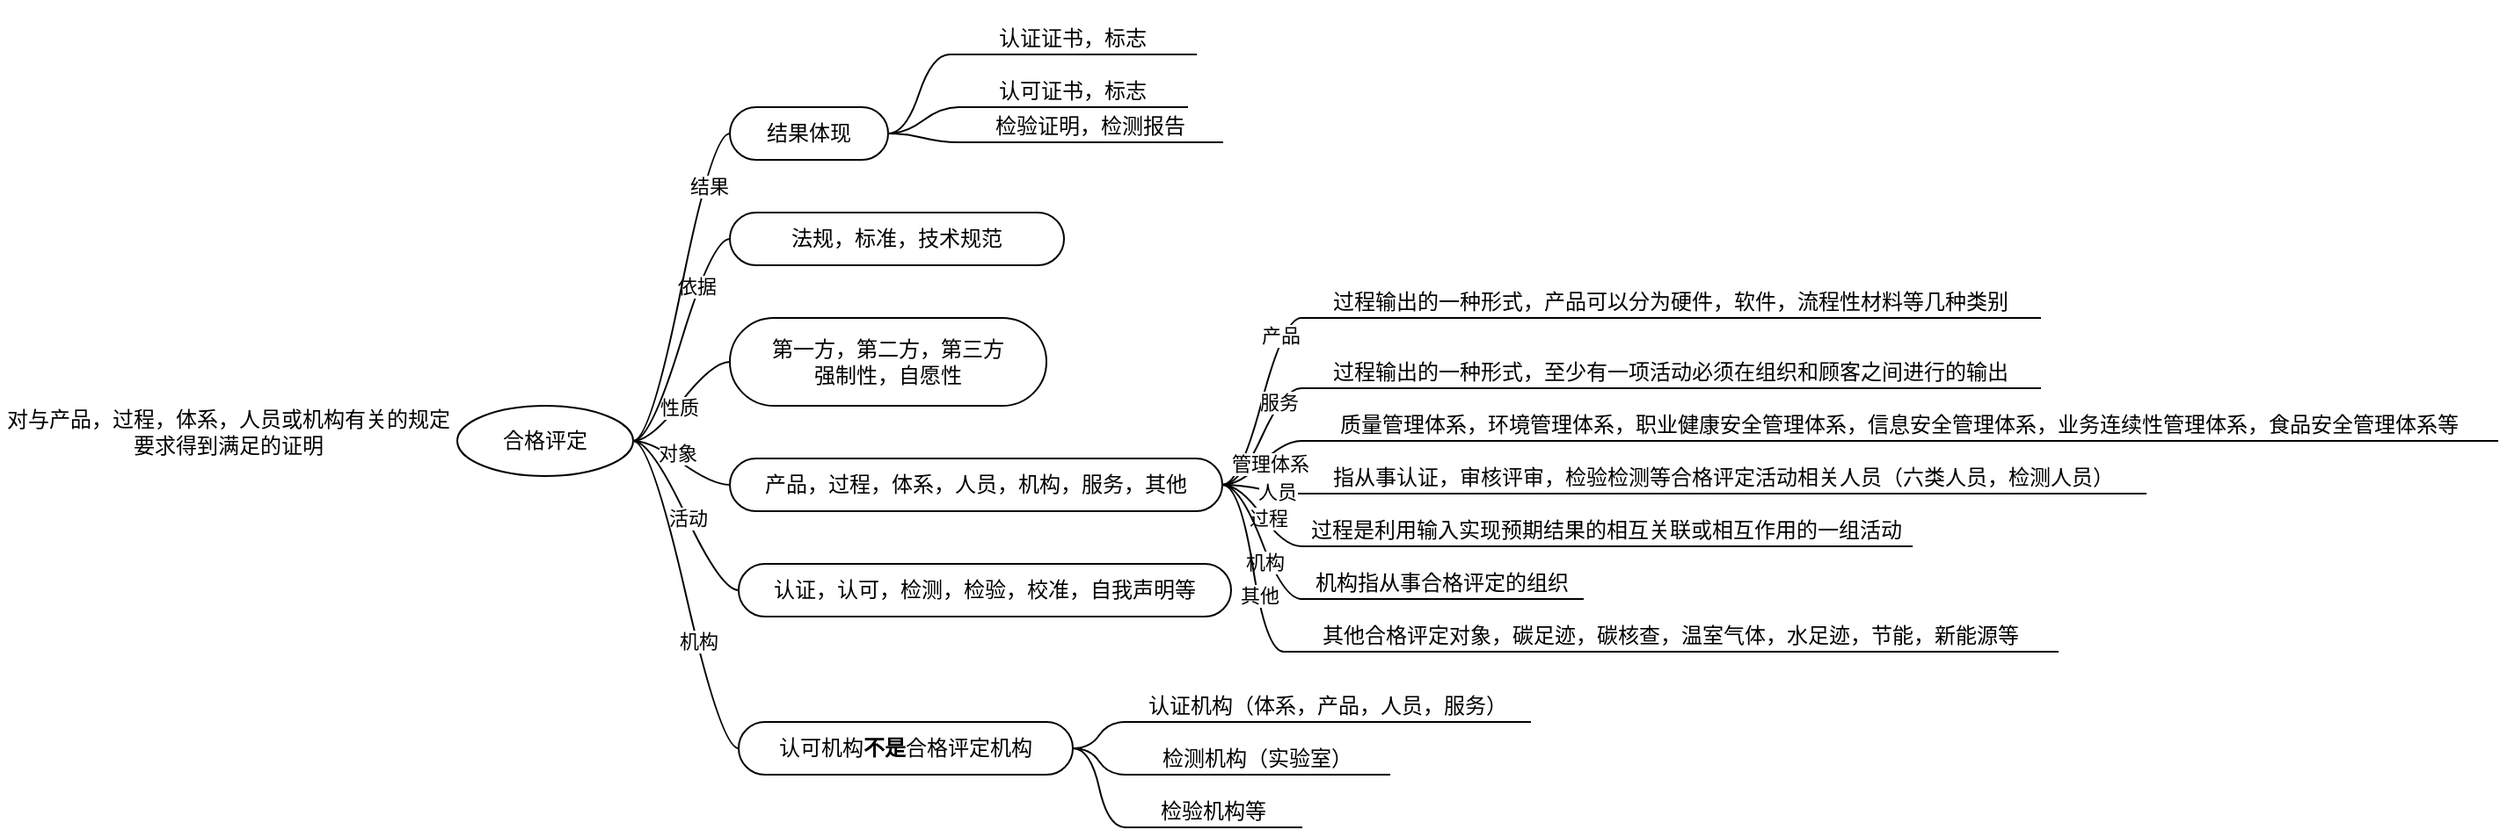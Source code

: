 <mxfile version="21.1.7" type="github">
  <diagram name="Page-1" id="uQ1ixLjwGyGthpmSJSai">
    <mxGraphModel dx="1124" dy="773" grid="1" gridSize="10" guides="1" tooltips="1" connect="1" arrows="1" fold="1" page="1" pageScale="1" pageWidth="850" pageHeight="1100" math="0" shadow="0">
      <root>
        <mxCell id="0" />
        <mxCell id="1" parent="0" />
        <mxCell id="vAcdb8zV9JxCYVANtPO0-1" value="合格评定" style="ellipse;whiteSpace=wrap;html=1;align=center;newEdgeStyle={&quot;edgeStyle&quot;:&quot;entityRelationEdgeStyle&quot;,&quot;startArrow&quot;:&quot;none&quot;,&quot;endArrow&quot;:&quot;none&quot;,&quot;segment&quot;:10,&quot;curved&quot;:1,&quot;sourcePerimeterSpacing&quot;:0,&quot;targetPerimeterSpacing&quot;:0};treeFolding=1;treeMoving=1;" vertex="1" parent="1">
          <mxGeometry x="270" y="310" width="100" height="40" as="geometry" />
        </mxCell>
        <mxCell id="vAcdb8zV9JxCYVANtPO0-2" value="对与产品，过程，体系，人员或机构有关的规定要求得到满足的证明" style="text;html=1;strokeColor=none;fillColor=none;align=center;verticalAlign=middle;whiteSpace=wrap;rounded=0;" vertex="1" parent="1">
          <mxGeometry x="10" y="310" width="260" height="30" as="geometry" />
        </mxCell>
        <mxCell id="vAcdb8zV9JxCYVANtPO0-3" value="第一方，第二方，第三方&lt;br&gt;强制性，自愿性" style="whiteSpace=wrap;html=1;rounded=1;arcSize=50;align=center;verticalAlign=middle;strokeWidth=1;autosize=1;spacing=4;treeFolding=1;treeMoving=1;newEdgeStyle={&quot;edgeStyle&quot;:&quot;entityRelationEdgeStyle&quot;,&quot;startArrow&quot;:&quot;none&quot;,&quot;endArrow&quot;:&quot;none&quot;,&quot;segment&quot;:10,&quot;curved&quot;:1,&quot;sourcePerimeterSpacing&quot;:0,&quot;targetPerimeterSpacing&quot;:0};" vertex="1" parent="1">
          <mxGeometry x="425" y="260" width="180" height="50" as="geometry" />
        </mxCell>
        <mxCell id="vAcdb8zV9JxCYVANtPO0-4" value="" style="edgeStyle=entityRelationEdgeStyle;startArrow=none;endArrow=none;segment=10;curved=1;sourcePerimeterSpacing=0;targetPerimeterSpacing=0;rounded=0;exitX=1;exitY=0.5;exitDx=0;exitDy=0;" edge="1" target="vAcdb8zV9JxCYVANtPO0-3" parent="1" source="vAcdb8zV9JxCYVANtPO0-1">
          <mxGeometry relative="1" as="geometry">
            <mxPoint x="440" y="310" as="sourcePoint" />
          </mxGeometry>
        </mxCell>
        <mxCell id="vAcdb8zV9JxCYVANtPO0-5" value="性质" style="edgeLabel;html=1;align=center;verticalAlign=middle;resizable=0;points=[];" vertex="1" connectable="0" parent="vAcdb8zV9JxCYVANtPO0-4">
          <mxGeometry x="-0.108" relative="1" as="geometry">
            <mxPoint x="1" as="offset" />
          </mxGeometry>
        </mxCell>
        <mxCell id="vAcdb8zV9JxCYVANtPO0-6" value="产品，过程，体系，人员，机构，服务，其他" style="whiteSpace=wrap;html=1;rounded=1;arcSize=50;align=center;verticalAlign=middle;strokeWidth=1;autosize=1;spacing=4;treeFolding=1;treeMoving=1;newEdgeStyle={&quot;edgeStyle&quot;:&quot;entityRelationEdgeStyle&quot;,&quot;startArrow&quot;:&quot;none&quot;,&quot;endArrow&quot;:&quot;none&quot;,&quot;segment&quot;:10,&quot;curved&quot;:1,&quot;sourcePerimeterSpacing&quot;:0,&quot;targetPerimeterSpacing&quot;:0};" vertex="1" parent="1">
          <mxGeometry x="425" y="340" width="280" height="30" as="geometry" />
        </mxCell>
        <mxCell id="vAcdb8zV9JxCYVANtPO0-7" value="" style="edgeStyle=entityRelationEdgeStyle;startArrow=none;endArrow=none;segment=10;curved=1;sourcePerimeterSpacing=0;targetPerimeterSpacing=0;rounded=0;exitX=1;exitY=0.5;exitDx=0;exitDy=0;" edge="1" target="vAcdb8zV9JxCYVANtPO0-6" parent="1" source="vAcdb8zV9JxCYVANtPO0-1">
          <mxGeometry relative="1" as="geometry">
            <mxPoint x="430" y="392" as="sourcePoint" />
          </mxGeometry>
        </mxCell>
        <mxCell id="vAcdb8zV9JxCYVANtPO0-8" value="对象" style="edgeLabel;html=1;align=center;verticalAlign=middle;resizable=0;points=[];" vertex="1" connectable="0" parent="vAcdb8zV9JxCYVANtPO0-7">
          <mxGeometry x="-0.187" y="3" relative="1" as="geometry">
            <mxPoint as="offset" />
          </mxGeometry>
        </mxCell>
        <mxCell id="vAcdb8zV9JxCYVANtPO0-9" value="过程输出的一种形式，产品可以分为硬件，软件，流程性材料等几种类别" style="whiteSpace=wrap;html=1;shape=partialRectangle;top=0;left=0;bottom=1;right=0;points=[[0,1],[1,1]];fillColor=none;align=center;verticalAlign=bottom;routingCenterY=0.5;snapToPoint=1;recursiveResize=0;autosize=1;treeFolding=1;treeMoving=1;newEdgeStyle={&quot;edgeStyle&quot;:&quot;entityRelationEdgeStyle&quot;,&quot;startArrow&quot;:&quot;none&quot;,&quot;endArrow&quot;:&quot;none&quot;,&quot;segment&quot;:10,&quot;curved&quot;:1,&quot;sourcePerimeterSpacing&quot;:0,&quot;targetPerimeterSpacing&quot;:0};" vertex="1" parent="1">
          <mxGeometry x="750" y="230" width="420" height="30" as="geometry" />
        </mxCell>
        <mxCell id="vAcdb8zV9JxCYVANtPO0-10" value="" style="edgeStyle=entityRelationEdgeStyle;startArrow=none;endArrow=none;segment=10;curved=1;sourcePerimeterSpacing=0;targetPerimeterSpacing=0;rounded=0;exitX=1;exitY=0.5;exitDx=0;exitDy=0;" edge="1" target="vAcdb8zV9JxCYVANtPO0-9" parent="1" source="vAcdb8zV9JxCYVANtPO0-6">
          <mxGeometry relative="1" as="geometry">
            <mxPoint x="730" y="320" as="sourcePoint" />
          </mxGeometry>
        </mxCell>
        <mxCell id="vAcdb8zV9JxCYVANtPO0-11" value="产品" style="edgeLabel;html=1;align=center;verticalAlign=middle;resizable=0;points=[];" vertex="1" connectable="0" parent="vAcdb8zV9JxCYVANtPO0-10">
          <mxGeometry x="0.073" y="2" relative="1" as="geometry">
            <mxPoint x="11" y="-33" as="offset" />
          </mxGeometry>
        </mxCell>
        <mxCell id="vAcdb8zV9JxCYVANtPO0-12" value="过程输出的一种形式，至少有一项活动必须在组织和顾客之间进行的输出" style="whiteSpace=wrap;html=1;shape=partialRectangle;top=0;left=0;bottom=1;right=0;points=[[0,1],[1,1]];fillColor=none;align=center;verticalAlign=bottom;routingCenterY=0.5;snapToPoint=1;recursiveResize=0;autosize=1;treeFolding=1;treeMoving=1;newEdgeStyle={&quot;edgeStyle&quot;:&quot;entityRelationEdgeStyle&quot;,&quot;startArrow&quot;:&quot;none&quot;,&quot;endArrow&quot;:&quot;none&quot;,&quot;segment&quot;:10,&quot;curved&quot;:1,&quot;sourcePerimeterSpacing&quot;:0,&quot;targetPerimeterSpacing&quot;:0};" vertex="1" parent="1">
          <mxGeometry x="750" y="270" width="420" height="30" as="geometry" />
        </mxCell>
        <mxCell id="vAcdb8zV9JxCYVANtPO0-13" value="" style="edgeStyle=entityRelationEdgeStyle;startArrow=none;endArrow=none;segment=10;curved=1;sourcePerimeterSpacing=0;targetPerimeterSpacing=0;rounded=0;exitX=1;exitY=0.5;exitDx=0;exitDy=0;" edge="1" target="vAcdb8zV9JxCYVANtPO0-12" parent="1" source="vAcdb8zV9JxCYVANtPO0-6">
          <mxGeometry relative="1" as="geometry">
            <mxPoint x="620" y="355" as="sourcePoint" />
          </mxGeometry>
        </mxCell>
        <mxCell id="vAcdb8zV9JxCYVANtPO0-14" value="服务" style="edgeLabel;html=1;align=center;verticalAlign=middle;resizable=0;points=[];" vertex="1" connectable="0" parent="vAcdb8zV9JxCYVANtPO0-13">
          <mxGeometry x="-0.114" relative="1" as="geometry">
            <mxPoint x="11" y="-24" as="offset" />
          </mxGeometry>
        </mxCell>
        <mxCell id="vAcdb8zV9JxCYVANtPO0-15" value="质量管理体系，环境管理体系，职业健康安全管理体系，信息安全管理体系，业务连续性管理体系，食品安全管理体系等" style="whiteSpace=wrap;html=1;shape=partialRectangle;top=0;left=0;bottom=1;right=0;points=[[0,1],[1,1]];fillColor=none;align=center;verticalAlign=bottom;routingCenterY=0.5;snapToPoint=1;recursiveResize=0;autosize=1;treeFolding=1;treeMoving=1;newEdgeStyle={&quot;edgeStyle&quot;:&quot;entityRelationEdgeStyle&quot;,&quot;startArrow&quot;:&quot;none&quot;,&quot;endArrow&quot;:&quot;none&quot;,&quot;segment&quot;:10,&quot;curved&quot;:1,&quot;sourcePerimeterSpacing&quot;:0,&quot;targetPerimeterSpacing&quot;:0};" vertex="1" parent="1">
          <mxGeometry x="750" y="310" width="680" height="20" as="geometry" />
        </mxCell>
        <mxCell id="vAcdb8zV9JxCYVANtPO0-16" value="" style="edgeStyle=entityRelationEdgeStyle;startArrow=none;endArrow=none;segment=10;curved=1;sourcePerimeterSpacing=0;targetPerimeterSpacing=0;rounded=0;exitX=1;exitY=0.5;exitDx=0;exitDy=0;" edge="1" target="vAcdb8zV9JxCYVANtPO0-15" parent="1" source="vAcdb8zV9JxCYVANtPO0-6">
          <mxGeometry relative="1" as="geometry">
            <mxPoint x="710" y="350" as="sourcePoint" />
          </mxGeometry>
        </mxCell>
        <mxCell id="vAcdb8zV9JxCYVANtPO0-17" value="管理体系" style="edgeLabel;html=1;align=center;verticalAlign=middle;resizable=0;points=[];" vertex="1" connectable="0" parent="vAcdb8zV9JxCYVANtPO0-16">
          <mxGeometry x="0.081" y="-3" relative="1" as="geometry">
            <mxPoint as="offset" />
          </mxGeometry>
        </mxCell>
        <mxCell id="vAcdb8zV9JxCYVANtPO0-18" value="指从事认证，审核评审，检验检测等合格评定活动相关人员（六类人员，检测人员）" style="whiteSpace=wrap;html=1;shape=partialRectangle;top=0;left=0;bottom=1;right=0;points=[[0,1],[1,1]];fillColor=none;align=center;verticalAlign=bottom;routingCenterY=0.5;snapToPoint=1;recursiveResize=0;autosize=1;treeFolding=1;treeMoving=1;newEdgeStyle={&quot;edgeStyle&quot;:&quot;entityRelationEdgeStyle&quot;,&quot;startArrow&quot;:&quot;none&quot;,&quot;endArrow&quot;:&quot;none&quot;,&quot;segment&quot;:10,&quot;curved&quot;:1,&quot;sourcePerimeterSpacing&quot;:0,&quot;targetPerimeterSpacing&quot;:0};" vertex="1" parent="1">
          <mxGeometry x="750" y="330" width="480" height="30" as="geometry" />
        </mxCell>
        <mxCell id="vAcdb8zV9JxCYVANtPO0-19" value="" style="edgeStyle=entityRelationEdgeStyle;startArrow=none;endArrow=none;segment=10;curved=1;sourcePerimeterSpacing=0;targetPerimeterSpacing=0;rounded=0;" edge="1" target="vAcdb8zV9JxCYVANtPO0-18" parent="1" source="vAcdb8zV9JxCYVANtPO0-6">
          <mxGeometry relative="1" as="geometry">
            <mxPoint x="710" y="380" as="sourcePoint" />
          </mxGeometry>
        </mxCell>
        <mxCell id="vAcdb8zV9JxCYVANtPO0-20" value="人员" style="edgeLabel;html=1;align=center;verticalAlign=middle;resizable=0;points=[];" vertex="1" connectable="0" parent="vAcdb8zV9JxCYVANtPO0-19">
          <mxGeometry x="0.354" relative="1" as="geometry">
            <mxPoint as="offset" />
          </mxGeometry>
        </mxCell>
        <mxCell id="vAcdb8zV9JxCYVANtPO0-21" value="过程是利用输入实现预期结果的相互关联或相互作用的一组活动" style="whiteSpace=wrap;html=1;shape=partialRectangle;top=0;left=0;bottom=1;right=0;points=[[0,1],[1,1]];fillColor=none;align=center;verticalAlign=bottom;routingCenterY=0.5;snapToPoint=1;recursiveResize=0;autosize=1;treeFolding=1;treeMoving=1;newEdgeStyle={&quot;edgeStyle&quot;:&quot;entityRelationEdgeStyle&quot;,&quot;startArrow&quot;:&quot;none&quot;,&quot;endArrow&quot;:&quot;none&quot;,&quot;segment&quot;:10,&quot;curved&quot;:1,&quot;sourcePerimeterSpacing&quot;:0,&quot;targetPerimeterSpacing&quot;:0};" vertex="1" parent="1">
          <mxGeometry x="750" y="360" width="347" height="30" as="geometry" />
        </mxCell>
        <mxCell id="vAcdb8zV9JxCYVANtPO0-22" value="" style="edgeStyle=entityRelationEdgeStyle;startArrow=none;endArrow=none;segment=10;curved=1;sourcePerimeterSpacing=0;targetPerimeterSpacing=0;rounded=0;exitX=1;exitY=0.5;exitDx=0;exitDy=0;" edge="1" target="vAcdb8zV9JxCYVANtPO0-21" parent="1" source="vAcdb8zV9JxCYVANtPO0-6">
          <mxGeometry relative="1" as="geometry">
            <mxPoint x="710" y="360" as="sourcePoint" />
          </mxGeometry>
        </mxCell>
        <mxCell id="vAcdb8zV9JxCYVANtPO0-23" value="过程" style="edgeLabel;html=1;align=center;verticalAlign=middle;resizable=0;points=[];" vertex="1" connectable="0" parent="vAcdb8zV9JxCYVANtPO0-22">
          <mxGeometry x="0.092" y="2" relative="1" as="geometry">
            <mxPoint as="offset" />
          </mxGeometry>
        </mxCell>
        <mxCell id="vAcdb8zV9JxCYVANtPO0-24" value="机构指从事合格评定的组织" style="whiteSpace=wrap;html=1;shape=partialRectangle;top=0;left=0;bottom=1;right=0;points=[[0,1],[1,1]];fillColor=none;align=center;verticalAlign=bottom;routingCenterY=0.5;snapToPoint=1;recursiveResize=0;autosize=1;treeFolding=1;treeMoving=1;newEdgeStyle={&quot;edgeStyle&quot;:&quot;entityRelationEdgeStyle&quot;,&quot;startArrow&quot;:&quot;none&quot;,&quot;endArrow&quot;:&quot;none&quot;,&quot;segment&quot;:10,&quot;curved&quot;:1,&quot;sourcePerimeterSpacing&quot;:0,&quot;targetPerimeterSpacing&quot;:0};" vertex="1" parent="1">
          <mxGeometry x="750" y="390" width="160" height="30" as="geometry" />
        </mxCell>
        <mxCell id="vAcdb8zV9JxCYVANtPO0-25" value="" style="edgeStyle=entityRelationEdgeStyle;startArrow=none;endArrow=none;segment=10;curved=1;sourcePerimeterSpacing=0;targetPerimeterSpacing=0;rounded=0;exitX=1;exitY=0.5;exitDx=0;exitDy=0;" edge="1" target="vAcdb8zV9JxCYVANtPO0-24" parent="1" source="vAcdb8zV9JxCYVANtPO0-6">
          <mxGeometry relative="1" as="geometry">
            <mxPoint x="720" y="450" as="sourcePoint" />
          </mxGeometry>
        </mxCell>
        <mxCell id="vAcdb8zV9JxCYVANtPO0-26" value="机构" style="edgeLabel;html=1;align=center;verticalAlign=middle;resizable=0;points=[];" vertex="1" connectable="0" parent="vAcdb8zV9JxCYVANtPO0-25">
          <mxGeometry x="0.236" y="-3" relative="1" as="geometry">
            <mxPoint as="offset" />
          </mxGeometry>
        </mxCell>
        <mxCell id="vAcdb8zV9JxCYVANtPO0-27" value="其他合格评定对象，碳足迹，碳核查，温室气体，水足迹，节能，新能源等" style="whiteSpace=wrap;html=1;shape=partialRectangle;top=0;left=0;bottom=1;right=0;points=[[0,1],[1,1]];fillColor=none;align=center;verticalAlign=bottom;routingCenterY=0.5;snapToPoint=1;recursiveResize=0;autosize=1;treeFolding=1;treeMoving=1;newEdgeStyle={&quot;edgeStyle&quot;:&quot;entityRelationEdgeStyle&quot;,&quot;startArrow&quot;:&quot;none&quot;,&quot;endArrow&quot;:&quot;none&quot;,&quot;segment&quot;:10,&quot;curved&quot;:1,&quot;sourcePerimeterSpacing&quot;:0,&quot;targetPerimeterSpacing&quot;:0};" vertex="1" parent="1">
          <mxGeometry x="740" y="420" width="440" height="30" as="geometry" />
        </mxCell>
        <mxCell id="vAcdb8zV9JxCYVANtPO0-28" value="" style="edgeStyle=entityRelationEdgeStyle;startArrow=none;endArrow=none;segment=10;curved=1;sourcePerimeterSpacing=0;targetPerimeterSpacing=0;rounded=0;exitX=1;exitY=0.5;exitDx=0;exitDy=0;" edge="1" target="vAcdb8zV9JxCYVANtPO0-27" parent="1" source="vAcdb8zV9JxCYVANtPO0-6">
          <mxGeometry relative="1" as="geometry">
            <mxPoint x="710" y="480" as="sourcePoint" />
          </mxGeometry>
        </mxCell>
        <mxCell id="vAcdb8zV9JxCYVANtPO0-29" value="其他" style="edgeLabel;html=1;align=center;verticalAlign=middle;resizable=0;points=[];" vertex="1" connectable="0" parent="vAcdb8zV9JxCYVANtPO0-28">
          <mxGeometry x="0.267" y="1" relative="1" as="geometry">
            <mxPoint as="offset" />
          </mxGeometry>
        </mxCell>
        <mxCell id="vAcdb8zV9JxCYVANtPO0-30" value="认证，认可，检测，检验，校准，自我声明等" style="whiteSpace=wrap;html=1;rounded=1;arcSize=50;align=center;verticalAlign=middle;strokeWidth=1;autosize=1;spacing=4;treeFolding=1;treeMoving=1;newEdgeStyle={&quot;edgeStyle&quot;:&quot;entityRelationEdgeStyle&quot;,&quot;startArrow&quot;:&quot;none&quot;,&quot;endArrow&quot;:&quot;none&quot;,&quot;segment&quot;:10,&quot;curved&quot;:1,&quot;sourcePerimeterSpacing&quot;:0,&quot;targetPerimeterSpacing&quot;:0};" vertex="1" parent="1">
          <mxGeometry x="430" y="400" width="280" height="30" as="geometry" />
        </mxCell>
        <mxCell id="vAcdb8zV9JxCYVANtPO0-31" value="" style="edgeStyle=entityRelationEdgeStyle;startArrow=none;endArrow=none;segment=10;curved=1;sourcePerimeterSpacing=0;targetPerimeterSpacing=0;rounded=0;exitX=1;exitY=0.5;exitDx=0;exitDy=0;" edge="1" target="vAcdb8zV9JxCYVANtPO0-30" parent="1" source="vAcdb8zV9JxCYVANtPO0-1">
          <mxGeometry relative="1" as="geometry">
            <mxPoint x="410" y="450" as="sourcePoint" />
          </mxGeometry>
        </mxCell>
        <mxCell id="vAcdb8zV9JxCYVANtPO0-32" value="活动" style="edgeLabel;html=1;align=center;verticalAlign=middle;resizable=0;points=[];" vertex="1" connectable="0" parent="vAcdb8zV9JxCYVANtPO0-31">
          <mxGeometry x="0.029" relative="1" as="geometry">
            <mxPoint as="offset" />
          </mxGeometry>
        </mxCell>
        <mxCell id="vAcdb8zV9JxCYVANtPO0-33" value="认可机构&lt;b&gt;不是&lt;/b&gt;合格评定机构" style="whiteSpace=wrap;html=1;rounded=1;arcSize=50;align=center;verticalAlign=middle;strokeWidth=1;autosize=1;spacing=4;treeFolding=1;treeMoving=1;newEdgeStyle={&quot;edgeStyle&quot;:&quot;entityRelationEdgeStyle&quot;,&quot;startArrow&quot;:&quot;none&quot;,&quot;endArrow&quot;:&quot;none&quot;,&quot;segment&quot;:10,&quot;curved&quot;:1,&quot;sourcePerimeterSpacing&quot;:0,&quot;targetPerimeterSpacing&quot;:0};" vertex="1" parent="1">
          <mxGeometry x="430" y="490" width="190" height="30" as="geometry" />
        </mxCell>
        <mxCell id="vAcdb8zV9JxCYVANtPO0-34" value="" style="edgeStyle=entityRelationEdgeStyle;startArrow=none;endArrow=none;segment=10;curved=1;sourcePerimeterSpacing=0;targetPerimeterSpacing=0;rounded=0;exitX=1;exitY=0.5;exitDx=0;exitDy=0;" edge="1" target="vAcdb8zV9JxCYVANtPO0-33" parent="1" source="vAcdb8zV9JxCYVANtPO0-1">
          <mxGeometry relative="1" as="geometry">
            <mxPoint x="400" y="492" as="sourcePoint" />
          </mxGeometry>
        </mxCell>
        <mxCell id="vAcdb8zV9JxCYVANtPO0-35" value="机构" style="edgeLabel;html=1;align=center;verticalAlign=middle;resizable=0;points=[];" vertex="1" connectable="0" parent="vAcdb8zV9JxCYVANtPO0-34">
          <mxGeometry x="0.275" y="1" relative="1" as="geometry">
            <mxPoint as="offset" />
          </mxGeometry>
        </mxCell>
        <mxCell id="vAcdb8zV9JxCYVANtPO0-36" value="认证机构（体系，产品，人员，服务）" style="whiteSpace=wrap;html=1;shape=partialRectangle;top=0;left=0;bottom=1;right=0;points=[[0,1],[1,1]];fillColor=none;align=center;verticalAlign=bottom;routingCenterY=0.5;snapToPoint=1;recursiveResize=0;autosize=1;treeFolding=1;treeMoving=1;newEdgeStyle={&quot;edgeStyle&quot;:&quot;entityRelationEdgeStyle&quot;,&quot;startArrow&quot;:&quot;none&quot;,&quot;endArrow&quot;:&quot;none&quot;,&quot;segment&quot;:10,&quot;curved&quot;:1,&quot;sourcePerimeterSpacing&quot;:0,&quot;targetPerimeterSpacing&quot;:0};" vertex="1" parent="1">
          <mxGeometry x="650" y="460" width="230" height="30" as="geometry" />
        </mxCell>
        <mxCell id="vAcdb8zV9JxCYVANtPO0-37" value="" style="edgeStyle=entityRelationEdgeStyle;startArrow=none;endArrow=none;segment=10;curved=1;sourcePerimeterSpacing=0;targetPerimeterSpacing=0;rounded=0;exitX=1;exitY=0.5;exitDx=0;exitDy=0;" edge="1" target="vAcdb8zV9JxCYVANtPO0-36" parent="1" source="vAcdb8zV9JxCYVANtPO0-33">
          <mxGeometry relative="1" as="geometry">
            <mxPoint x="540" y="480" as="sourcePoint" />
          </mxGeometry>
        </mxCell>
        <mxCell id="vAcdb8zV9JxCYVANtPO0-38" value="检测机构（实验室）" style="whiteSpace=wrap;html=1;shape=partialRectangle;top=0;left=0;bottom=1;right=0;points=[[0,1],[1,1]];fillColor=none;align=center;verticalAlign=bottom;routingCenterY=0.5;snapToPoint=1;recursiveResize=0;autosize=1;treeFolding=1;treeMoving=1;newEdgeStyle={&quot;edgeStyle&quot;:&quot;entityRelationEdgeStyle&quot;,&quot;startArrow&quot;:&quot;none&quot;,&quot;endArrow&quot;:&quot;none&quot;,&quot;segment&quot;:10,&quot;curved&quot;:1,&quot;sourcePerimeterSpacing&quot;:0,&quot;targetPerimeterSpacing&quot;:0};" vertex="1" parent="1">
          <mxGeometry x="650" y="490" width="150" height="30" as="geometry" />
        </mxCell>
        <mxCell id="vAcdb8zV9JxCYVANtPO0-39" value="" style="edgeStyle=entityRelationEdgeStyle;startArrow=none;endArrow=none;segment=10;curved=1;sourcePerimeterSpacing=0;targetPerimeterSpacing=0;rounded=0;exitX=1;exitY=0.5;exitDx=0;exitDy=0;" edge="1" target="vAcdb8zV9JxCYVANtPO0-38" parent="1" source="vAcdb8zV9JxCYVANtPO0-33">
          <mxGeometry relative="1" as="geometry">
            <mxPoint x="615" y="540" as="sourcePoint" />
          </mxGeometry>
        </mxCell>
        <mxCell id="vAcdb8zV9JxCYVANtPO0-42" value="检验机构等" style="whiteSpace=wrap;html=1;shape=partialRectangle;top=0;left=0;bottom=1;right=0;points=[[0,1],[1,1]];fillColor=none;align=center;verticalAlign=bottom;routingCenterY=0.5;snapToPoint=1;recursiveResize=0;autosize=1;treeFolding=1;treeMoving=1;newEdgeStyle={&quot;edgeStyle&quot;:&quot;entityRelationEdgeStyle&quot;,&quot;startArrow&quot;:&quot;none&quot;,&quot;endArrow&quot;:&quot;none&quot;,&quot;segment&quot;:10,&quot;curved&quot;:1,&quot;sourcePerimeterSpacing&quot;:0,&quot;targetPerimeterSpacing&quot;:0};" vertex="1" parent="1">
          <mxGeometry x="650" y="520" width="100" height="30" as="geometry" />
        </mxCell>
        <mxCell id="vAcdb8zV9JxCYVANtPO0-43" value="" style="edgeStyle=entityRelationEdgeStyle;startArrow=none;endArrow=none;segment=10;curved=1;sourcePerimeterSpacing=0;targetPerimeterSpacing=0;rounded=0;exitX=1;exitY=0.5;exitDx=0;exitDy=0;" edge="1" target="vAcdb8zV9JxCYVANtPO0-42" parent="1" source="vAcdb8zV9JxCYVANtPO0-33">
          <mxGeometry relative="1" as="geometry">
            <mxPoint x="615" y="575" as="sourcePoint" />
          </mxGeometry>
        </mxCell>
        <mxCell id="vAcdb8zV9JxCYVANtPO0-44" value="法规，标准，技术规范" style="whiteSpace=wrap;html=1;rounded=1;arcSize=50;align=center;verticalAlign=middle;strokeWidth=1;autosize=1;spacing=4;treeFolding=1;treeMoving=1;newEdgeStyle={&quot;edgeStyle&quot;:&quot;entityRelationEdgeStyle&quot;,&quot;startArrow&quot;:&quot;none&quot;,&quot;endArrow&quot;:&quot;none&quot;,&quot;segment&quot;:10,&quot;curved&quot;:1,&quot;sourcePerimeterSpacing&quot;:0,&quot;targetPerimeterSpacing&quot;:0};" vertex="1" parent="1">
          <mxGeometry x="425" y="200" width="190" height="30" as="geometry" />
        </mxCell>
        <mxCell id="vAcdb8zV9JxCYVANtPO0-45" value="" style="edgeStyle=entityRelationEdgeStyle;startArrow=none;endArrow=none;segment=10;curved=1;sourcePerimeterSpacing=0;targetPerimeterSpacing=0;rounded=0;exitX=1;exitY=0.5;exitDx=0;exitDy=0;" edge="1" target="vAcdb8zV9JxCYVANtPO0-44" parent="1" source="vAcdb8zV9JxCYVANtPO0-1">
          <mxGeometry relative="1" as="geometry">
            <mxPoint x="440" y="222" as="sourcePoint" />
          </mxGeometry>
        </mxCell>
        <mxCell id="vAcdb8zV9JxCYVANtPO0-46" value="依据" style="edgeLabel;html=1;align=center;verticalAlign=middle;resizable=0;points=[];" vertex="1" connectable="0" parent="vAcdb8zV9JxCYVANtPO0-45">
          <mxGeometry x="0.458" y="1" relative="1" as="geometry">
            <mxPoint as="offset" />
          </mxGeometry>
        </mxCell>
        <mxCell id="vAcdb8zV9JxCYVANtPO0-47" value="结果体现" style="whiteSpace=wrap;html=1;rounded=1;arcSize=50;align=center;verticalAlign=middle;strokeWidth=1;autosize=1;spacing=4;treeFolding=1;treeMoving=1;newEdgeStyle={&quot;edgeStyle&quot;:&quot;entityRelationEdgeStyle&quot;,&quot;startArrow&quot;:&quot;none&quot;,&quot;endArrow&quot;:&quot;none&quot;,&quot;segment&quot;:10,&quot;curved&quot;:1,&quot;sourcePerimeterSpacing&quot;:0,&quot;targetPerimeterSpacing&quot;:0};" vertex="1" parent="1">
          <mxGeometry x="425" y="140" width="90" height="30" as="geometry" />
        </mxCell>
        <mxCell id="vAcdb8zV9JxCYVANtPO0-48" value="" style="edgeStyle=entityRelationEdgeStyle;startArrow=none;endArrow=none;segment=10;curved=1;sourcePerimeterSpacing=0;targetPerimeterSpacing=0;rounded=0;exitX=1;exitY=0.5;exitDx=0;exitDy=0;" edge="1" target="vAcdb8zV9JxCYVANtPO0-47" parent="1" source="vAcdb8zV9JxCYVANtPO0-1">
          <mxGeometry relative="1" as="geometry">
            <mxPoint x="400" y="182" as="sourcePoint" />
          </mxGeometry>
        </mxCell>
        <mxCell id="vAcdb8zV9JxCYVANtPO0-49" value="结果" style="edgeLabel;html=1;align=center;verticalAlign=middle;resizable=0;points=[];" vertex="1" connectable="0" parent="vAcdb8zV9JxCYVANtPO0-48">
          <mxGeometry x="0.601" y="-4" relative="1" as="geometry">
            <mxPoint as="offset" />
          </mxGeometry>
        </mxCell>
        <mxCell id="vAcdb8zV9JxCYVANtPO0-52" value="检验证明，检测报告" style="whiteSpace=wrap;html=1;shape=partialRectangle;top=0;left=0;bottom=1;right=0;points=[[0,1],[1,1]];fillColor=none;align=center;verticalAlign=bottom;routingCenterY=0.5;snapToPoint=1;recursiveResize=0;autosize=1;treeFolding=1;treeMoving=1;newEdgeStyle={&quot;edgeStyle&quot;:&quot;entityRelationEdgeStyle&quot;,&quot;startArrow&quot;:&quot;none&quot;,&quot;endArrow&quot;:&quot;none&quot;,&quot;segment&quot;:10,&quot;curved&quot;:1,&quot;sourcePerimeterSpacing&quot;:0,&quot;targetPerimeterSpacing&quot;:0};" vertex="1" parent="1">
          <mxGeometry x="555" y="140" width="150" height="20" as="geometry" />
        </mxCell>
        <mxCell id="vAcdb8zV9JxCYVANtPO0-53" value="" style="edgeStyle=entityRelationEdgeStyle;startArrow=none;endArrow=none;segment=10;curved=1;sourcePerimeterSpacing=0;targetPerimeterSpacing=0;rounded=0;exitX=1;exitY=0.5;exitDx=0;exitDy=0;" edge="1" parent="1" target="vAcdb8zV9JxCYVANtPO0-52" source="vAcdb8zV9JxCYVANtPO0-47">
          <mxGeometry relative="1" as="geometry">
            <mxPoint x="515" y="180" as="sourcePoint" />
          </mxGeometry>
        </mxCell>
        <mxCell id="vAcdb8zV9JxCYVANtPO0-54" value="认可证书，标志" style="whiteSpace=wrap;html=1;shape=partialRectangle;top=0;left=0;bottom=1;right=0;points=[[0,1],[1,1]];fillColor=none;align=center;verticalAlign=bottom;routingCenterY=0.5;snapToPoint=1;recursiveResize=0;autosize=1;treeFolding=1;treeMoving=1;newEdgeStyle={&quot;edgeStyle&quot;:&quot;entityRelationEdgeStyle&quot;,&quot;startArrow&quot;:&quot;none&quot;,&quot;endArrow&quot;:&quot;none&quot;,&quot;segment&quot;:10,&quot;curved&quot;:1,&quot;sourcePerimeterSpacing&quot;:0,&quot;targetPerimeterSpacing&quot;:0};" vertex="1" parent="1">
          <mxGeometry x="555" y="120" width="130" height="20" as="geometry" />
        </mxCell>
        <mxCell id="vAcdb8zV9JxCYVANtPO0-55" value="" style="edgeStyle=entityRelationEdgeStyle;startArrow=none;endArrow=none;segment=10;curved=1;sourcePerimeterSpacing=0;targetPerimeterSpacing=0;rounded=0;exitX=1;exitY=0.5;exitDx=0;exitDy=0;" edge="1" parent="1" target="vAcdb8zV9JxCYVANtPO0-54" source="vAcdb8zV9JxCYVANtPO0-47">
          <mxGeometry relative="1" as="geometry">
            <mxPoint x="560" y="120" as="sourcePoint" />
          </mxGeometry>
        </mxCell>
        <mxCell id="vAcdb8zV9JxCYVANtPO0-56" value="认证证书，标志" style="whiteSpace=wrap;html=1;shape=partialRectangle;top=0;left=0;bottom=1;right=0;points=[[0,1],[1,1]];fillColor=none;align=center;verticalAlign=bottom;routingCenterY=0.5;snapToPoint=1;recursiveResize=0;autosize=1;treeFolding=1;treeMoving=1;newEdgeStyle={&quot;edgeStyle&quot;:&quot;entityRelationEdgeStyle&quot;,&quot;startArrow&quot;:&quot;none&quot;,&quot;endArrow&quot;:&quot;none&quot;,&quot;segment&quot;:10,&quot;curved&quot;:1,&quot;sourcePerimeterSpacing&quot;:0,&quot;targetPerimeterSpacing&quot;:0};" vertex="1" parent="1">
          <mxGeometry x="550" y="80" width="140" height="30" as="geometry" />
        </mxCell>
        <mxCell id="vAcdb8zV9JxCYVANtPO0-57" value="" style="edgeStyle=entityRelationEdgeStyle;startArrow=none;endArrow=none;segment=10;curved=1;sourcePerimeterSpacing=0;targetPerimeterSpacing=0;rounded=0;exitX=1;exitY=0.5;exitDx=0;exitDy=0;" edge="1" parent="1" target="vAcdb8zV9JxCYVANtPO0-56" source="vAcdb8zV9JxCYVANtPO0-47">
          <mxGeometry relative="1" as="geometry">
            <mxPoint x="570" y="130" as="sourcePoint" />
          </mxGeometry>
        </mxCell>
      </root>
    </mxGraphModel>
  </diagram>
</mxfile>
